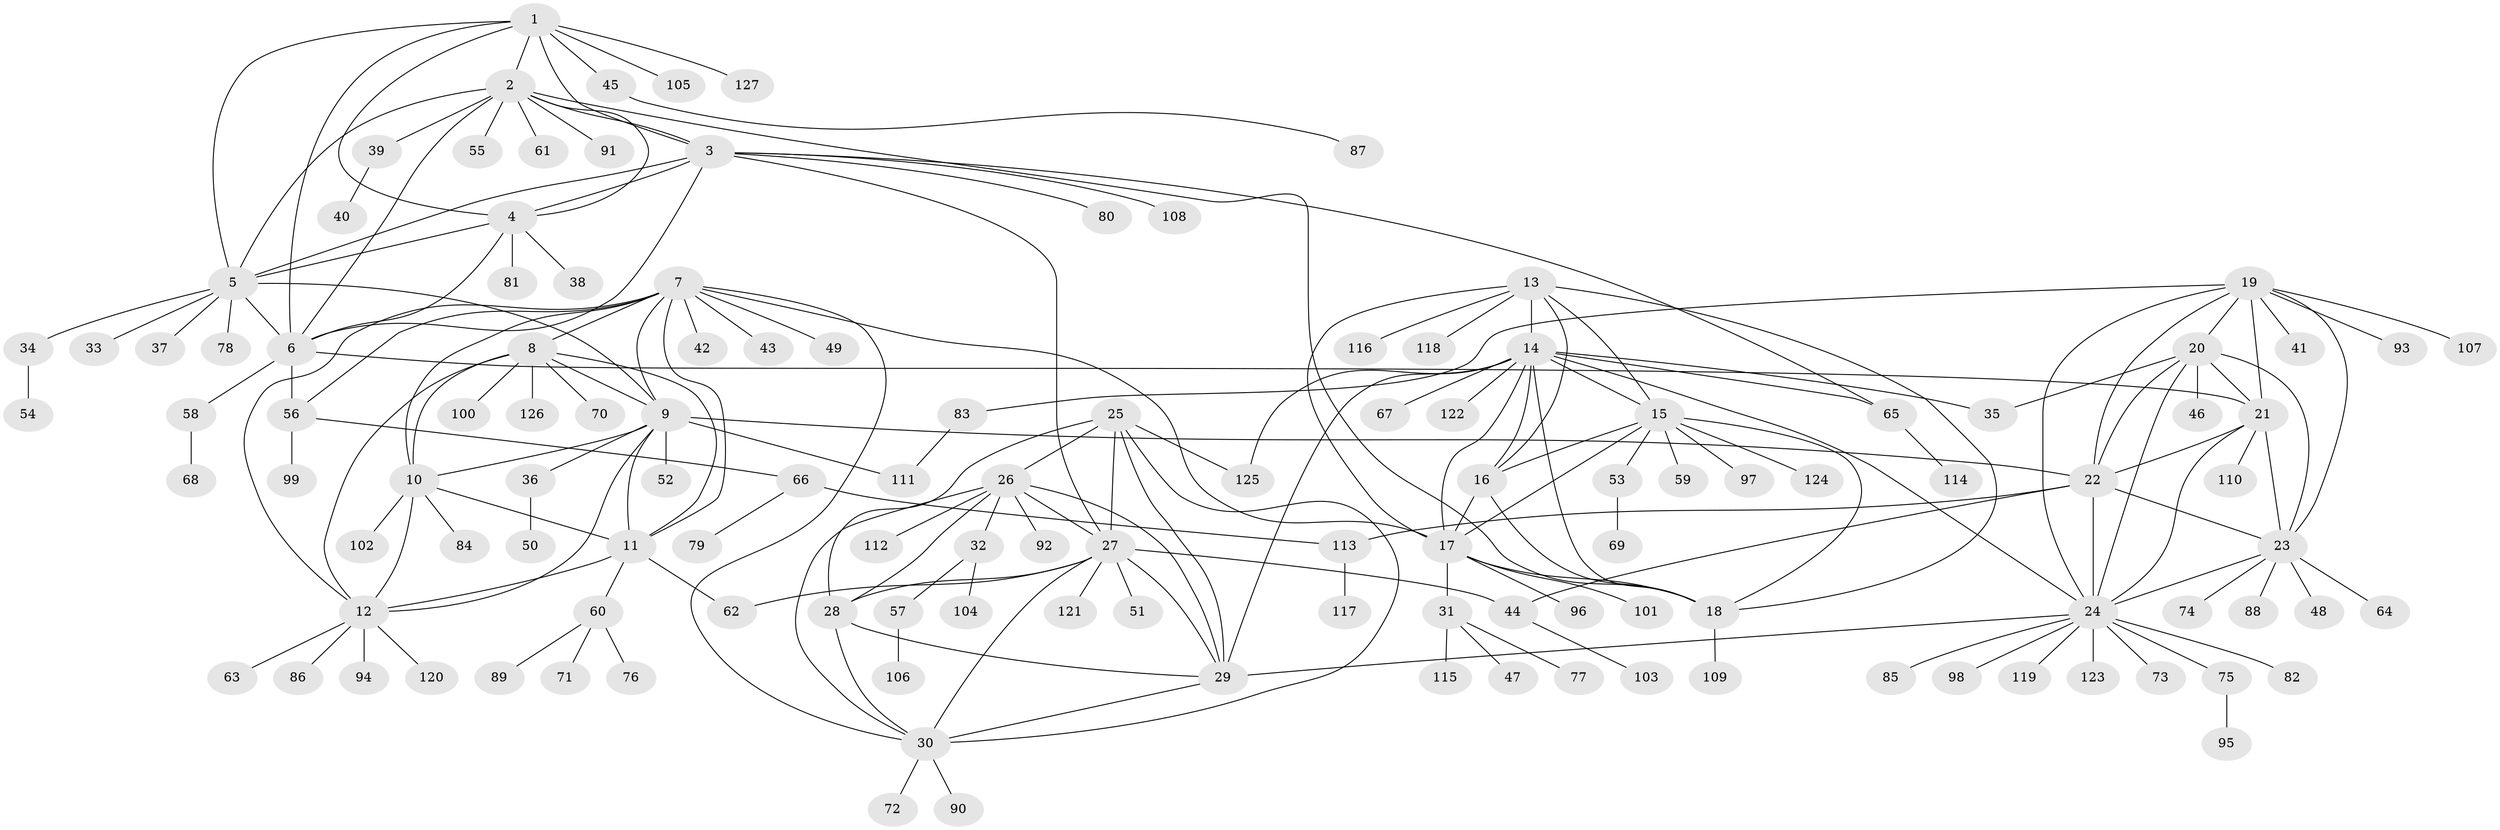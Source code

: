 // Generated by graph-tools (version 1.1) at 2025/11/02/27/25 16:11:36]
// undirected, 127 vertices, 190 edges
graph export_dot {
graph [start="1"]
  node [color=gray90,style=filled];
  1;
  2;
  3;
  4;
  5;
  6;
  7;
  8;
  9;
  10;
  11;
  12;
  13;
  14;
  15;
  16;
  17;
  18;
  19;
  20;
  21;
  22;
  23;
  24;
  25;
  26;
  27;
  28;
  29;
  30;
  31;
  32;
  33;
  34;
  35;
  36;
  37;
  38;
  39;
  40;
  41;
  42;
  43;
  44;
  45;
  46;
  47;
  48;
  49;
  50;
  51;
  52;
  53;
  54;
  55;
  56;
  57;
  58;
  59;
  60;
  61;
  62;
  63;
  64;
  65;
  66;
  67;
  68;
  69;
  70;
  71;
  72;
  73;
  74;
  75;
  76;
  77;
  78;
  79;
  80;
  81;
  82;
  83;
  84;
  85;
  86;
  87;
  88;
  89;
  90;
  91;
  92;
  93;
  94;
  95;
  96;
  97;
  98;
  99;
  100;
  101;
  102;
  103;
  104;
  105;
  106;
  107;
  108;
  109;
  110;
  111;
  112;
  113;
  114;
  115;
  116;
  117;
  118;
  119;
  120;
  121;
  122;
  123;
  124;
  125;
  126;
  127;
  1 -- 2;
  1 -- 3;
  1 -- 4;
  1 -- 5;
  1 -- 6;
  1 -- 45;
  1 -- 105;
  1 -- 127;
  2 -- 3;
  2 -- 4;
  2 -- 5;
  2 -- 6;
  2 -- 18;
  2 -- 39;
  2 -- 55;
  2 -- 61;
  2 -- 91;
  3 -- 4;
  3 -- 5;
  3 -- 6;
  3 -- 27;
  3 -- 65;
  3 -- 80;
  3 -- 108;
  4 -- 5;
  4 -- 6;
  4 -- 38;
  4 -- 81;
  5 -- 6;
  5 -- 9;
  5 -- 33;
  5 -- 34;
  5 -- 37;
  5 -- 78;
  6 -- 21;
  6 -- 56;
  6 -- 58;
  7 -- 8;
  7 -- 9;
  7 -- 10;
  7 -- 11;
  7 -- 12;
  7 -- 17;
  7 -- 30;
  7 -- 42;
  7 -- 43;
  7 -- 49;
  7 -- 56;
  8 -- 9;
  8 -- 10;
  8 -- 11;
  8 -- 12;
  8 -- 70;
  8 -- 100;
  8 -- 126;
  9 -- 10;
  9 -- 11;
  9 -- 12;
  9 -- 22;
  9 -- 36;
  9 -- 52;
  9 -- 111;
  10 -- 11;
  10 -- 12;
  10 -- 84;
  10 -- 102;
  11 -- 12;
  11 -- 60;
  11 -- 62;
  12 -- 63;
  12 -- 86;
  12 -- 94;
  12 -- 120;
  13 -- 14;
  13 -- 15;
  13 -- 16;
  13 -- 17;
  13 -- 18;
  13 -- 116;
  13 -- 118;
  14 -- 15;
  14 -- 16;
  14 -- 17;
  14 -- 18;
  14 -- 24;
  14 -- 29;
  14 -- 35;
  14 -- 65;
  14 -- 67;
  14 -- 122;
  14 -- 125;
  15 -- 16;
  15 -- 17;
  15 -- 18;
  15 -- 53;
  15 -- 59;
  15 -- 97;
  15 -- 124;
  16 -- 17;
  16 -- 18;
  17 -- 18;
  17 -- 31;
  17 -- 96;
  17 -- 101;
  18 -- 109;
  19 -- 20;
  19 -- 21;
  19 -- 22;
  19 -- 23;
  19 -- 24;
  19 -- 41;
  19 -- 83;
  19 -- 93;
  19 -- 107;
  20 -- 21;
  20 -- 22;
  20 -- 23;
  20 -- 24;
  20 -- 35;
  20 -- 46;
  21 -- 22;
  21 -- 23;
  21 -- 24;
  21 -- 110;
  22 -- 23;
  22 -- 24;
  22 -- 44;
  22 -- 113;
  23 -- 24;
  23 -- 48;
  23 -- 64;
  23 -- 74;
  23 -- 88;
  24 -- 29;
  24 -- 73;
  24 -- 75;
  24 -- 82;
  24 -- 85;
  24 -- 98;
  24 -- 119;
  24 -- 123;
  25 -- 26;
  25 -- 27;
  25 -- 28;
  25 -- 29;
  25 -- 30;
  25 -- 125;
  26 -- 27;
  26 -- 28;
  26 -- 29;
  26 -- 30;
  26 -- 32;
  26 -- 92;
  26 -- 112;
  27 -- 28;
  27 -- 29;
  27 -- 30;
  27 -- 44;
  27 -- 51;
  27 -- 62;
  27 -- 121;
  28 -- 29;
  28 -- 30;
  29 -- 30;
  30 -- 72;
  30 -- 90;
  31 -- 47;
  31 -- 77;
  31 -- 115;
  32 -- 57;
  32 -- 104;
  34 -- 54;
  36 -- 50;
  39 -- 40;
  44 -- 103;
  45 -- 87;
  53 -- 69;
  56 -- 66;
  56 -- 99;
  57 -- 106;
  58 -- 68;
  60 -- 71;
  60 -- 76;
  60 -- 89;
  65 -- 114;
  66 -- 79;
  66 -- 113;
  75 -- 95;
  83 -- 111;
  113 -- 117;
}
